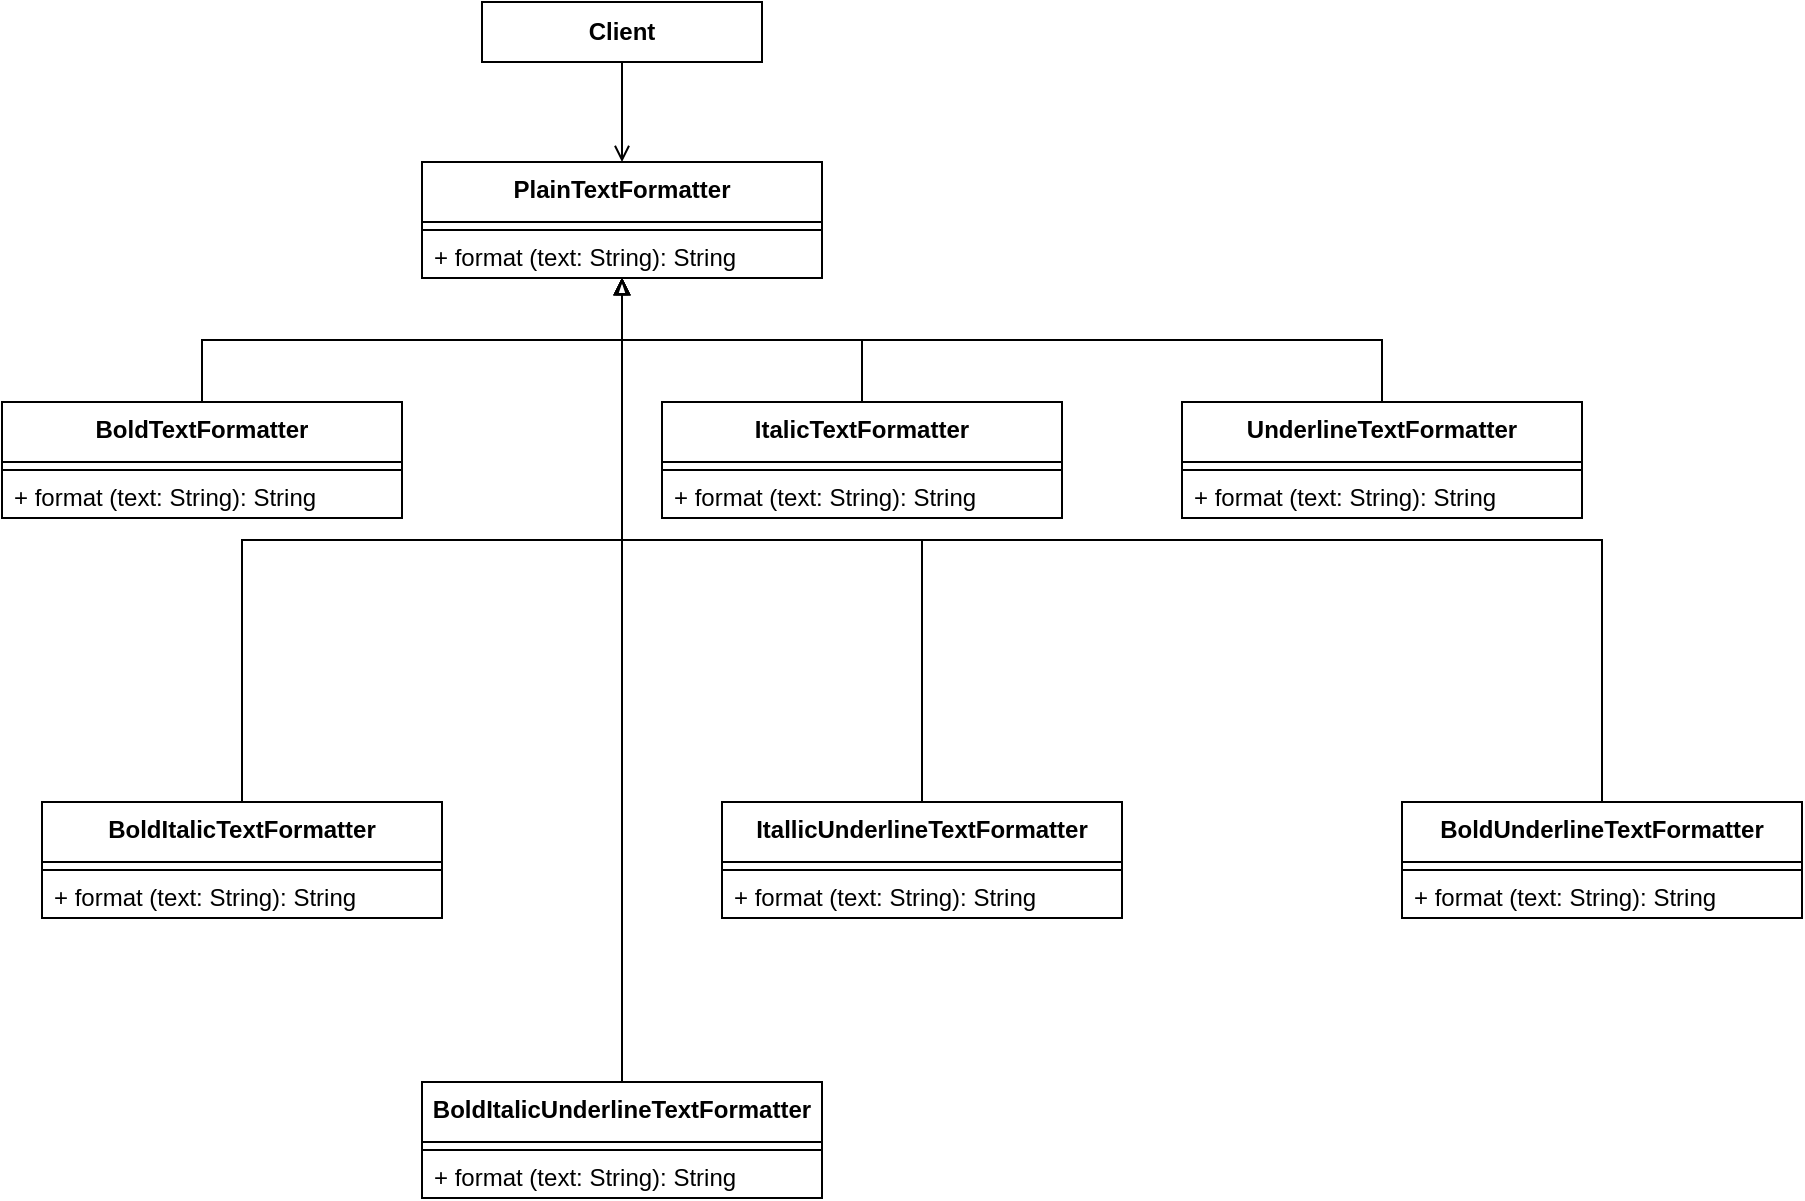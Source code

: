 <mxfile version="24.8.4">
  <diagram name="Seite-1" id="NsRlUBNrxBf7XNmzEjO-">
    <mxGraphModel dx="1050" dy="563" grid="1" gridSize="10" guides="1" tooltips="1" connect="1" arrows="1" fold="1" page="1" pageScale="1" pageWidth="827" pageHeight="1169" math="0" shadow="0">
      <root>
        <mxCell id="0" />
        <mxCell id="1" parent="0" />
        <mxCell id="WIe7WVRlitWbJ3u8N4tA-70" style="edgeStyle=orthogonalEdgeStyle;rounded=0;orthogonalLoop=1;jettySize=auto;html=1;exitX=0.5;exitY=1;exitDx=0;exitDy=0;endArrow=open;endFill=0;" parent="1" source="WIe7WVRlitWbJ3u8N4tA-20" target="WIe7WVRlitWbJ3u8N4tA-22" edge="1">
          <mxGeometry relative="1" as="geometry">
            <mxPoint x="340" y="130" as="targetPoint" />
          </mxGeometry>
        </mxCell>
        <mxCell id="WIe7WVRlitWbJ3u8N4tA-20" value="Client" style="fontStyle=1;whiteSpace=wrap;html=1;" parent="1" vertex="1">
          <mxGeometry x="270" y="40" width="140" height="30" as="geometry" />
        </mxCell>
        <mxCell id="WIe7WVRlitWbJ3u8N4tA-22" value="&lt;b&gt;PlainTextFormatter&lt;/b&gt;" style="swimlane;fontStyle=0;align=center;verticalAlign=top;childLayout=stackLayout;horizontal=1;startSize=30;horizontalStack=0;resizeParent=1;resizeParentMax=0;resizeLast=0;collapsible=0;marginBottom=0;html=1;whiteSpace=wrap;" parent="1" vertex="1">
          <mxGeometry x="240" y="120" width="200" height="58" as="geometry" />
        </mxCell>
        <mxCell id="WIe7WVRlitWbJ3u8N4tA-23" value="" style="line;strokeWidth=1;fillColor=none;align=left;verticalAlign=middle;spacingTop=-1;spacingLeft=3;spacingRight=3;rotatable=0;labelPosition=right;points=[];portConstraint=eastwest;" parent="WIe7WVRlitWbJ3u8N4tA-22" vertex="1">
          <mxGeometry y="30" width="200" height="8" as="geometry" />
        </mxCell>
        <mxCell id="WIe7WVRlitWbJ3u8N4tA-26" value="&lt;span style=&quot;text-align: center;&quot;&gt;+ format (text: String): String&lt;/span&gt;" style="text;html=1;strokeColor=none;fillColor=none;align=left;verticalAlign=middle;spacingLeft=4;spacingRight=4;overflow=hidden;rotatable=0;points=[[0,0.5],[1,0.5]];portConstraint=eastwest;whiteSpace=wrap;" parent="WIe7WVRlitWbJ3u8N4tA-22" vertex="1">
          <mxGeometry y="38" width="200" height="20" as="geometry" />
        </mxCell>
        <mxCell id="RpY39srBhpd7cQgEGSBj-22" style="edgeStyle=orthogonalEdgeStyle;rounded=0;orthogonalLoop=1;jettySize=auto;html=1;exitX=0.5;exitY=0;exitDx=0;exitDy=0;endArrow=block;endFill=0;" edge="1" parent="1" source="RpY39srBhpd7cQgEGSBj-1" target="WIe7WVRlitWbJ3u8N4tA-22">
          <mxGeometry relative="1" as="geometry" />
        </mxCell>
        <mxCell id="RpY39srBhpd7cQgEGSBj-1" value="&lt;b&gt;BoldTextFormatter&lt;/b&gt;" style="swimlane;fontStyle=0;align=center;verticalAlign=top;childLayout=stackLayout;horizontal=1;startSize=30;horizontalStack=0;resizeParent=1;resizeParentMax=0;resizeLast=0;collapsible=0;marginBottom=0;html=1;whiteSpace=wrap;" vertex="1" parent="1">
          <mxGeometry x="30" y="240" width="200" height="58" as="geometry" />
        </mxCell>
        <mxCell id="RpY39srBhpd7cQgEGSBj-2" value="" style="line;strokeWidth=1;fillColor=none;align=left;verticalAlign=middle;spacingTop=-1;spacingLeft=3;spacingRight=3;rotatable=0;labelPosition=right;points=[];portConstraint=eastwest;" vertex="1" parent="RpY39srBhpd7cQgEGSBj-1">
          <mxGeometry y="30" width="200" height="8" as="geometry" />
        </mxCell>
        <mxCell id="RpY39srBhpd7cQgEGSBj-3" value="&lt;span style=&quot;text-align: center;&quot;&gt;+ format (text: String): String&lt;/span&gt;" style="text;html=1;strokeColor=none;fillColor=none;align=left;verticalAlign=middle;spacingLeft=4;spacingRight=4;overflow=hidden;rotatable=0;points=[[0,0.5],[1,0.5]];portConstraint=eastwest;whiteSpace=wrap;" vertex="1" parent="RpY39srBhpd7cQgEGSBj-1">
          <mxGeometry y="38" width="200" height="20" as="geometry" />
        </mxCell>
        <mxCell id="RpY39srBhpd7cQgEGSBj-26" style="edgeStyle=orthogonalEdgeStyle;rounded=0;orthogonalLoop=1;jettySize=auto;html=1;exitX=0.5;exitY=0;exitDx=0;exitDy=0;endArrow=block;endFill=0;" edge="1" parent="1" source="RpY39srBhpd7cQgEGSBj-4" target="WIe7WVRlitWbJ3u8N4tA-22">
          <mxGeometry relative="1" as="geometry" />
        </mxCell>
        <mxCell id="RpY39srBhpd7cQgEGSBj-4" value="&lt;b&gt;ItalicTextFormatter&lt;/b&gt;" style="swimlane;fontStyle=0;align=center;verticalAlign=top;childLayout=stackLayout;horizontal=1;startSize=30;horizontalStack=0;resizeParent=1;resizeParentMax=0;resizeLast=0;collapsible=0;marginBottom=0;html=1;whiteSpace=wrap;" vertex="1" parent="1">
          <mxGeometry x="360" y="240" width="200" height="58" as="geometry" />
        </mxCell>
        <mxCell id="RpY39srBhpd7cQgEGSBj-5" value="" style="line;strokeWidth=1;fillColor=none;align=left;verticalAlign=middle;spacingTop=-1;spacingLeft=3;spacingRight=3;rotatable=0;labelPosition=right;points=[];portConstraint=eastwest;" vertex="1" parent="RpY39srBhpd7cQgEGSBj-4">
          <mxGeometry y="30" width="200" height="8" as="geometry" />
        </mxCell>
        <mxCell id="RpY39srBhpd7cQgEGSBj-6" value="&lt;span style=&quot;text-align: center;&quot;&gt;+ format (text: String): String&lt;/span&gt;" style="text;html=1;strokeColor=none;fillColor=none;align=left;verticalAlign=middle;spacingLeft=4;spacingRight=4;overflow=hidden;rotatable=0;points=[[0,0.5],[1,0.5]];portConstraint=eastwest;whiteSpace=wrap;" vertex="1" parent="RpY39srBhpd7cQgEGSBj-4">
          <mxGeometry y="38" width="200" height="20" as="geometry" />
        </mxCell>
        <mxCell id="RpY39srBhpd7cQgEGSBj-25" style="edgeStyle=orthogonalEdgeStyle;rounded=0;orthogonalLoop=1;jettySize=auto;html=1;exitX=0.5;exitY=0;exitDx=0;exitDy=0;endArrow=block;endFill=0;" edge="1" parent="1" source="RpY39srBhpd7cQgEGSBj-7" target="WIe7WVRlitWbJ3u8N4tA-22">
          <mxGeometry relative="1" as="geometry" />
        </mxCell>
        <mxCell id="RpY39srBhpd7cQgEGSBj-7" value="&lt;b&gt;UnderlineTextFormatter&lt;/b&gt;" style="swimlane;fontStyle=0;align=center;verticalAlign=top;childLayout=stackLayout;horizontal=1;startSize=30;horizontalStack=0;resizeParent=1;resizeParentMax=0;resizeLast=0;collapsible=0;marginBottom=0;html=1;whiteSpace=wrap;" vertex="1" parent="1">
          <mxGeometry x="620" y="240" width="200" height="58" as="geometry" />
        </mxCell>
        <mxCell id="RpY39srBhpd7cQgEGSBj-8" value="" style="line;strokeWidth=1;fillColor=none;align=left;verticalAlign=middle;spacingTop=-1;spacingLeft=3;spacingRight=3;rotatable=0;labelPosition=right;points=[];portConstraint=eastwest;" vertex="1" parent="RpY39srBhpd7cQgEGSBj-7">
          <mxGeometry y="30" width="200" height="8" as="geometry" />
        </mxCell>
        <mxCell id="RpY39srBhpd7cQgEGSBj-9" value="&lt;span style=&quot;text-align: center;&quot;&gt;+ format (text: String): String&lt;/span&gt;" style="text;html=1;strokeColor=none;fillColor=none;align=left;verticalAlign=middle;spacingLeft=4;spacingRight=4;overflow=hidden;rotatable=0;points=[[0,0.5],[1,0.5]];portConstraint=eastwest;whiteSpace=wrap;" vertex="1" parent="RpY39srBhpd7cQgEGSBj-7">
          <mxGeometry y="38" width="200" height="20" as="geometry" />
        </mxCell>
        <mxCell id="RpY39srBhpd7cQgEGSBj-24" style="edgeStyle=orthogonalEdgeStyle;rounded=0;orthogonalLoop=1;jettySize=auto;html=1;exitX=0.5;exitY=0;exitDx=0;exitDy=0;endArrow=block;endFill=0;" edge="1" parent="1" source="RpY39srBhpd7cQgEGSBj-10" target="WIe7WVRlitWbJ3u8N4tA-22">
          <mxGeometry relative="1" as="geometry" />
        </mxCell>
        <mxCell id="RpY39srBhpd7cQgEGSBj-10" value="&lt;b&gt;BoldItalicTextFormatter&lt;/b&gt;" style="swimlane;fontStyle=0;align=center;verticalAlign=top;childLayout=stackLayout;horizontal=1;startSize=30;horizontalStack=0;resizeParent=1;resizeParentMax=0;resizeLast=0;collapsible=0;marginBottom=0;html=1;whiteSpace=wrap;" vertex="1" parent="1">
          <mxGeometry x="50" y="440" width="200" height="58" as="geometry" />
        </mxCell>
        <mxCell id="RpY39srBhpd7cQgEGSBj-11" value="" style="line;strokeWidth=1;fillColor=none;align=left;verticalAlign=middle;spacingTop=-1;spacingLeft=3;spacingRight=3;rotatable=0;labelPosition=right;points=[];portConstraint=eastwest;" vertex="1" parent="RpY39srBhpd7cQgEGSBj-10">
          <mxGeometry y="30" width="200" height="8" as="geometry" />
        </mxCell>
        <mxCell id="RpY39srBhpd7cQgEGSBj-12" value="&lt;span style=&quot;text-align: center;&quot;&gt;+ format (text: String): String&lt;/span&gt;" style="text;html=1;strokeColor=none;fillColor=none;align=left;verticalAlign=middle;spacingLeft=4;spacingRight=4;overflow=hidden;rotatable=0;points=[[0,0.5],[1,0.5]];portConstraint=eastwest;whiteSpace=wrap;" vertex="1" parent="RpY39srBhpd7cQgEGSBj-10">
          <mxGeometry y="38" width="200" height="20" as="geometry" />
        </mxCell>
        <mxCell id="RpY39srBhpd7cQgEGSBj-27" style="edgeStyle=orthogonalEdgeStyle;rounded=0;orthogonalLoop=1;jettySize=auto;html=1;exitX=0.5;exitY=0;exitDx=0;exitDy=0;endArrow=blockThin;endFill=0;" edge="1" parent="1" source="RpY39srBhpd7cQgEGSBj-13" target="WIe7WVRlitWbJ3u8N4tA-22">
          <mxGeometry relative="1" as="geometry" />
        </mxCell>
        <mxCell id="RpY39srBhpd7cQgEGSBj-13" value="&lt;b&gt;ItallicUnderlineTextFormatter&lt;/b&gt;" style="swimlane;fontStyle=0;align=center;verticalAlign=top;childLayout=stackLayout;horizontal=1;startSize=30;horizontalStack=0;resizeParent=1;resizeParentMax=0;resizeLast=0;collapsible=0;marginBottom=0;html=1;whiteSpace=wrap;" vertex="1" parent="1">
          <mxGeometry x="390" y="440" width="200" height="58" as="geometry" />
        </mxCell>
        <mxCell id="RpY39srBhpd7cQgEGSBj-14" value="" style="line;strokeWidth=1;fillColor=none;align=left;verticalAlign=middle;spacingTop=-1;spacingLeft=3;spacingRight=3;rotatable=0;labelPosition=right;points=[];portConstraint=eastwest;" vertex="1" parent="RpY39srBhpd7cQgEGSBj-13">
          <mxGeometry y="30" width="200" height="8" as="geometry" />
        </mxCell>
        <mxCell id="RpY39srBhpd7cQgEGSBj-15" value="&lt;span style=&quot;text-align: center;&quot;&gt;+ format (text: String): String&lt;/span&gt;" style="text;html=1;strokeColor=none;fillColor=none;align=left;verticalAlign=middle;spacingLeft=4;spacingRight=4;overflow=hidden;rotatable=0;points=[[0,0.5],[1,0.5]];portConstraint=eastwest;whiteSpace=wrap;" vertex="1" parent="RpY39srBhpd7cQgEGSBj-13">
          <mxGeometry y="38" width="200" height="20" as="geometry" />
        </mxCell>
        <mxCell id="RpY39srBhpd7cQgEGSBj-28" style="edgeStyle=orthogonalEdgeStyle;rounded=0;orthogonalLoop=1;jettySize=auto;html=1;exitX=0.5;exitY=0;exitDx=0;exitDy=0;endArrow=block;endFill=0;" edge="1" parent="1" source="RpY39srBhpd7cQgEGSBj-16" target="WIe7WVRlitWbJ3u8N4tA-22">
          <mxGeometry relative="1" as="geometry" />
        </mxCell>
        <mxCell id="RpY39srBhpd7cQgEGSBj-16" value="&lt;b&gt;BoldUnderlineTextFormatter&lt;/b&gt;" style="swimlane;fontStyle=0;align=center;verticalAlign=top;childLayout=stackLayout;horizontal=1;startSize=30;horizontalStack=0;resizeParent=1;resizeParentMax=0;resizeLast=0;collapsible=0;marginBottom=0;html=1;whiteSpace=wrap;" vertex="1" parent="1">
          <mxGeometry x="730" y="440" width="200" height="58" as="geometry" />
        </mxCell>
        <mxCell id="RpY39srBhpd7cQgEGSBj-17" value="" style="line;strokeWidth=1;fillColor=none;align=left;verticalAlign=middle;spacingTop=-1;spacingLeft=3;spacingRight=3;rotatable=0;labelPosition=right;points=[];portConstraint=eastwest;" vertex="1" parent="RpY39srBhpd7cQgEGSBj-16">
          <mxGeometry y="30" width="200" height="8" as="geometry" />
        </mxCell>
        <mxCell id="RpY39srBhpd7cQgEGSBj-18" value="&lt;span style=&quot;text-align: center;&quot;&gt;+ format (text: String): String&lt;/span&gt;" style="text;html=1;strokeColor=none;fillColor=none;align=left;verticalAlign=middle;spacingLeft=4;spacingRight=4;overflow=hidden;rotatable=0;points=[[0,0.5],[1,0.5]];portConstraint=eastwest;whiteSpace=wrap;" vertex="1" parent="RpY39srBhpd7cQgEGSBj-16">
          <mxGeometry y="38" width="200" height="20" as="geometry" />
        </mxCell>
        <mxCell id="RpY39srBhpd7cQgEGSBj-23" style="edgeStyle=orthogonalEdgeStyle;rounded=0;orthogonalLoop=1;jettySize=auto;html=1;exitX=0.5;exitY=0;exitDx=0;exitDy=0;endArrow=block;endFill=0;" edge="1" parent="1" source="RpY39srBhpd7cQgEGSBj-19" target="WIe7WVRlitWbJ3u8N4tA-22">
          <mxGeometry relative="1" as="geometry" />
        </mxCell>
        <mxCell id="RpY39srBhpd7cQgEGSBj-19" value="&lt;b&gt;BoldItalicUnderlineTextFormatter&lt;/b&gt;" style="swimlane;fontStyle=0;align=center;verticalAlign=top;childLayout=stackLayout;horizontal=1;startSize=30;horizontalStack=0;resizeParent=1;resizeParentMax=0;resizeLast=0;collapsible=0;marginBottom=0;html=1;whiteSpace=wrap;" vertex="1" parent="1">
          <mxGeometry x="240" y="580" width="200" height="58" as="geometry" />
        </mxCell>
        <mxCell id="RpY39srBhpd7cQgEGSBj-20" value="" style="line;strokeWidth=1;fillColor=none;align=left;verticalAlign=middle;spacingTop=-1;spacingLeft=3;spacingRight=3;rotatable=0;labelPosition=right;points=[];portConstraint=eastwest;" vertex="1" parent="RpY39srBhpd7cQgEGSBj-19">
          <mxGeometry y="30" width="200" height="8" as="geometry" />
        </mxCell>
        <mxCell id="RpY39srBhpd7cQgEGSBj-21" value="&lt;span style=&quot;text-align: center;&quot;&gt;+ format (text: String): String&lt;/span&gt;" style="text;html=1;strokeColor=none;fillColor=none;align=left;verticalAlign=middle;spacingLeft=4;spacingRight=4;overflow=hidden;rotatable=0;points=[[0,0.5],[1,0.5]];portConstraint=eastwest;whiteSpace=wrap;" vertex="1" parent="RpY39srBhpd7cQgEGSBj-19">
          <mxGeometry y="38" width="200" height="20" as="geometry" />
        </mxCell>
      </root>
    </mxGraphModel>
  </diagram>
</mxfile>
